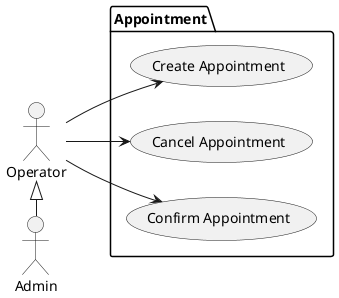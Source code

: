 @startuml "use-cases"
left to right direction

actor Operator as o
actor Admin as a

package Appointment {
    usecase "Create Appointment" as UC1
    usecase "Cancel Appointment" as UC2
    usecase "Confirm Appointment" as UC3
}

o <|-right- a

o --> UC1
o --> UC2
o --> UC3

@enduml